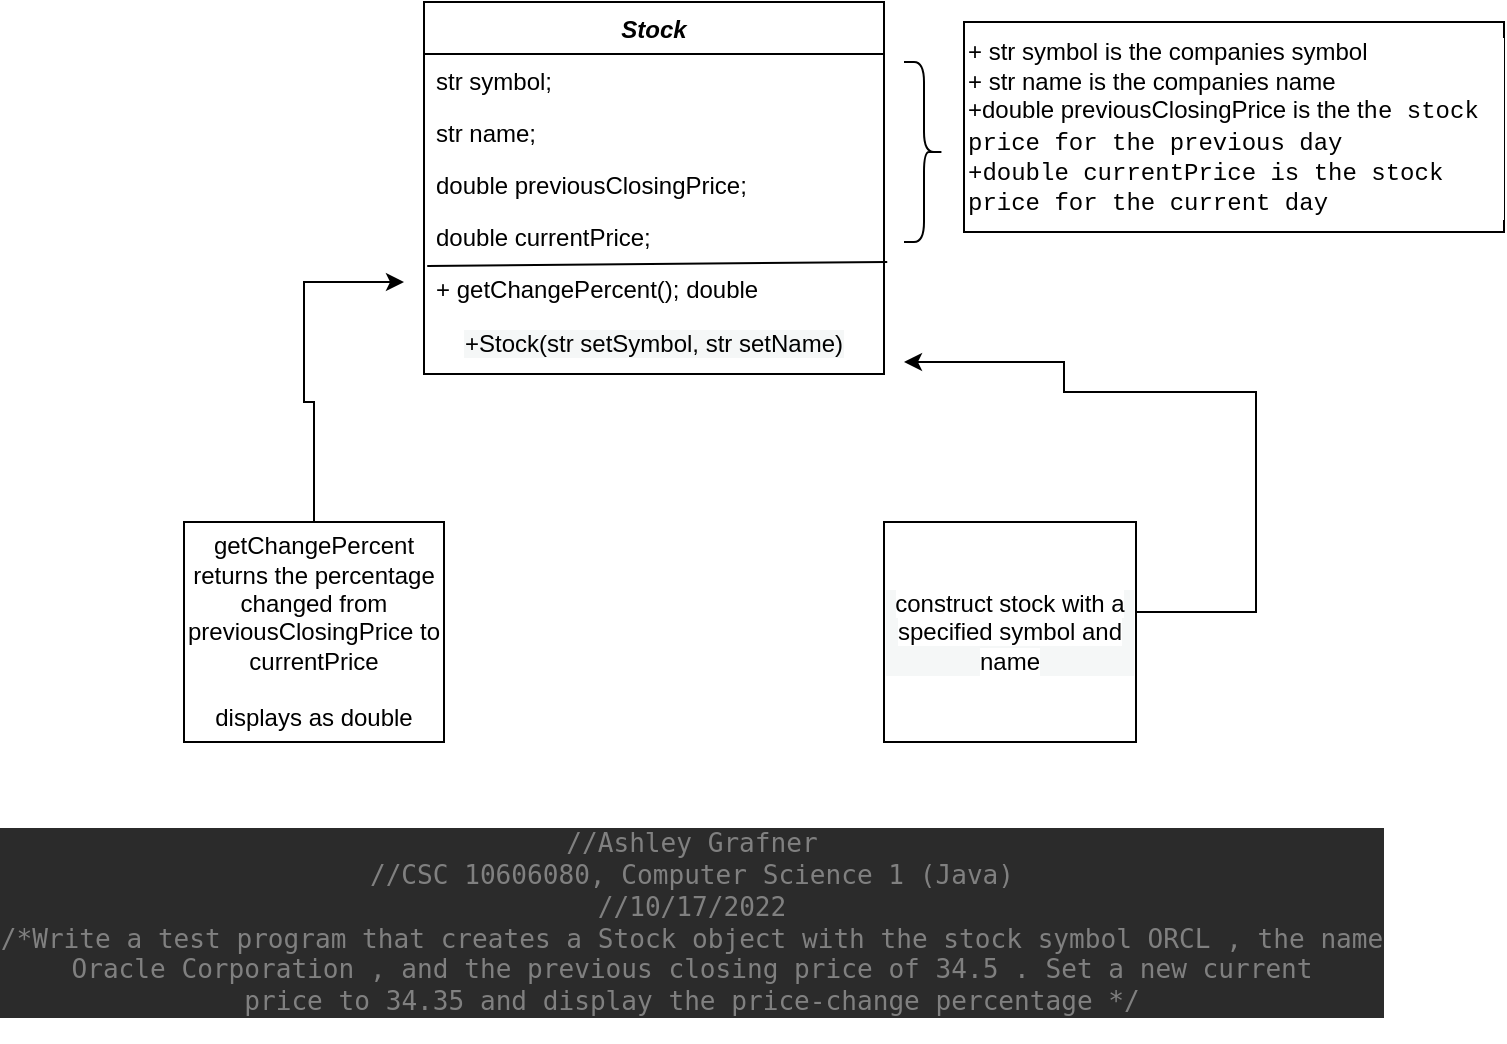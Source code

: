 <mxfile version="20.4.1" type="github">
  <diagram id="C5RBs43oDa-KdzZeNtuy" name="Page-1">
    <mxGraphModel dx="1422" dy="762" grid="1" gridSize="10" guides="1" tooltips="1" connect="1" arrows="1" fold="1" page="1" pageScale="1" pageWidth="827" pageHeight="1169" math="0" shadow="0">
      <root>
        <mxCell id="WIyWlLk6GJQsqaUBKTNV-0" />
        <mxCell id="WIyWlLk6GJQsqaUBKTNV-1" parent="WIyWlLk6GJQsqaUBKTNV-0" />
        <mxCell id="zkfFHV4jXpPFQw0GAbJ--0" value="Stock" style="swimlane;fontStyle=3;align=center;verticalAlign=top;childLayout=stackLayout;horizontal=1;startSize=26;horizontalStack=0;resizeParent=1;resizeLast=0;collapsible=1;marginBottom=0;rounded=0;shadow=0;strokeWidth=1;" parent="WIyWlLk6GJQsqaUBKTNV-1" vertex="1">
          <mxGeometry x="280" y="120" width="230" height="186" as="geometry">
            <mxRectangle x="230" y="140" width="160" height="26" as="alternateBounds" />
          </mxGeometry>
        </mxCell>
        <mxCell id="zkfFHV4jXpPFQw0GAbJ--3" value="str symbol; &#xa;" style="text;align=left;verticalAlign=top;spacingLeft=4;spacingRight=4;overflow=hidden;rotatable=0;points=[[0,0.5],[1,0.5]];portConstraint=eastwest;rounded=0;shadow=0;html=0;" parent="zkfFHV4jXpPFQw0GAbJ--0" vertex="1">
          <mxGeometry y="26" width="230" height="26" as="geometry" />
        </mxCell>
        <mxCell id="zkfFHV4jXpPFQw0GAbJ--8" value="str name; " style="text;align=left;verticalAlign=top;spacingLeft=4;spacingRight=4;overflow=hidden;rotatable=0;points=[[0,0.5],[1,0.5]];portConstraint=eastwest;rounded=0;shadow=0;html=0;" parent="zkfFHV4jXpPFQw0GAbJ--0" vertex="1">
          <mxGeometry y="52" width="230" height="26" as="geometry" />
        </mxCell>
        <mxCell id="zkfFHV4jXpPFQw0GAbJ--11" value="double previousClosingPrice;" style="text;align=left;verticalAlign=top;spacingLeft=4;spacingRight=4;overflow=hidden;rotatable=0;points=[[0,0.5],[1,0.5]];portConstraint=eastwest;" parent="zkfFHV4jXpPFQw0GAbJ--0" vertex="1">
          <mxGeometry y="78" width="230" height="26" as="geometry" />
        </mxCell>
        <mxCell id="zkfFHV4jXpPFQw0GAbJ--7" value="double currentPrice;" style="text;align=left;verticalAlign=top;spacingLeft=4;spacingRight=4;overflow=hidden;rotatable=0;points=[[0,0.5],[1,0.5]];portConstraint=eastwest;" parent="zkfFHV4jXpPFQw0GAbJ--0" vertex="1">
          <mxGeometry y="104" width="230" height="26" as="geometry" />
        </mxCell>
        <mxCell id="CVuEDkvlk7afERo4JCGG-7" value="" style="endArrow=none;html=1;rounded=0;exitX=0.007;exitY=1.077;exitDx=0;exitDy=0;exitPerimeter=0;entryX=1.007;entryY=1;entryDx=0;entryDy=0;entryPerimeter=0;" edge="1" parent="zkfFHV4jXpPFQw0GAbJ--0" source="zkfFHV4jXpPFQw0GAbJ--7" target="zkfFHV4jXpPFQw0GAbJ--7">
          <mxGeometry width="50" height="50" relative="1" as="geometry">
            <mxPoint x="80" y="200" as="sourcePoint" />
            <mxPoint x="130" y="150" as="targetPoint" />
          </mxGeometry>
        </mxCell>
        <mxCell id="zkfFHV4jXpPFQw0GAbJ--18" value="+ getChangePercent(); double " style="text;align=left;verticalAlign=top;spacingLeft=4;spacingRight=4;overflow=hidden;rotatable=0;points=[[0,0.5],[1,0.5]];portConstraint=eastwest;" parent="zkfFHV4jXpPFQw0GAbJ--0" vertex="1">
          <mxGeometry y="130" width="230" height="26" as="geometry" />
        </mxCell>
        <mxCell id="CVuEDkvlk7afERo4JCGG-16" value="&lt;span style=&quot;text-align: start; background-color: rgb(245, 247, 247);&quot;&gt;+Stock(str setSymbol, str setName)&lt;/span&gt;" style="text;html=1;strokeColor=none;fillColor=none;align=center;verticalAlign=middle;whiteSpace=wrap;rounded=0;" vertex="1" parent="zkfFHV4jXpPFQw0GAbJ--0">
          <mxGeometry y="156" width="230" height="30" as="geometry" />
        </mxCell>
        <mxCell id="CVuEDkvlk7afERo4JCGG-22" style="edgeStyle=orthogonalEdgeStyle;rounded=0;orthogonalLoop=1;jettySize=auto;html=1;fontFamily=Helvetica;fontColor=#000000;" edge="1" parent="WIyWlLk6GJQsqaUBKTNV-1" source="CVuEDkvlk7afERo4JCGG-8">
          <mxGeometry relative="1" as="geometry">
            <mxPoint x="270" y="260" as="targetPoint" />
            <Array as="points">
              <mxPoint x="225" y="320" />
              <mxPoint x="220" y="320" />
              <mxPoint x="220" y="260" />
            </Array>
          </mxGeometry>
        </mxCell>
        <mxCell id="CVuEDkvlk7afERo4JCGG-8" value="getChangePercent returns the percentage changed from previousClosingPrice to currentPrice&lt;br&gt;&lt;br&gt;displays as double" style="rounded=0;whiteSpace=wrap;html=1;" vertex="1" parent="WIyWlLk6GJQsqaUBKTNV-1">
          <mxGeometry x="160" y="380" width="130" height="110" as="geometry" />
        </mxCell>
        <mxCell id="CVuEDkvlk7afERo4JCGG-18" style="edgeStyle=orthogonalEdgeStyle;rounded=0;orthogonalLoop=1;jettySize=auto;html=1;exitX=1;exitY=0.5;exitDx=0;exitDy=0;fontColor=#000000;" edge="1" parent="WIyWlLk6GJQsqaUBKTNV-1" source="CVuEDkvlk7afERo4JCGG-17">
          <mxGeometry relative="1" as="geometry">
            <mxPoint x="520" y="300" as="targetPoint" />
            <Array as="points">
              <mxPoint x="696" y="425" />
              <mxPoint x="696" y="315" />
              <mxPoint x="600" y="315" />
              <mxPoint x="600" y="300" />
              <mxPoint x="520" y="300" />
            </Array>
          </mxGeometry>
        </mxCell>
        <mxCell id="CVuEDkvlk7afERo4JCGG-17" value="&lt;span style=&quot;background-color: rgb(255, 255, 255);&quot;&gt;construct&amp;nbsp;&lt;span style=&quot;text-align: start;&quot;&gt;stock with a specified symbol and name&lt;/span&gt;&lt;/span&gt;" style="rounded=0;whiteSpace=wrap;html=1;labelBackgroundColor=#F5F7F7;fontColor=#000000;" vertex="1" parent="WIyWlLk6GJQsqaUBKTNV-1">
          <mxGeometry x="510" y="380" width="126" height="110" as="geometry" />
        </mxCell>
        <mxCell id="CVuEDkvlk7afERo4JCGG-24" value="" style="shape=curlyBracket;whiteSpace=wrap;html=1;rounded=1;flipH=1;labelBackgroundColor=#FFFFFF;fontFamily=Helvetica;fontColor=#000000;" vertex="1" parent="WIyWlLk6GJQsqaUBKTNV-1">
          <mxGeometry x="520" y="150" width="20" height="90" as="geometry" />
        </mxCell>
        <mxCell id="CVuEDkvlk7afERo4JCGG-25" value="+ str symbol is the companies symbol&lt;br&gt;+ str name is the companies name&lt;br&gt;+double previousClosingPrice is th&lt;span style=&quot;background-color: rgb(255, 255, 255);&quot;&gt;e t&lt;span style=&quot;font-family: ui-monospace, SFMono-Regular, &amp;quot;SF Mono&amp;quot;, Menlo, Consolas, &amp;quot;Liberation Mono&amp;quot;, monospace;&quot;&gt;he stock price for the previous day&lt;br&gt;+double currentPrice is the stock price for the current day&lt;br&gt;&lt;/span&gt;&lt;/span&gt;" style="rounded=0;whiteSpace=wrap;html=1;labelBackgroundColor=#FFFFFF;fontFamily=Helvetica;fontColor=#000000;align=left;" vertex="1" parent="WIyWlLk6GJQsqaUBKTNV-1">
          <mxGeometry x="550" y="130" width="270" height="105" as="geometry" />
        </mxCell>
        <mxCell id="CVuEDkvlk7afERo4JCGG-28" value="&lt;pre style=&quot;background-color:#2b2b2b;color:#a9b7c6;font-family:&#39;JetBrains Mono&#39;,monospace;font-size:9.8pt;&quot;&gt;&lt;span style=&quot;color:#808080;&quot;&gt;//Ashley Grafner&lt;br&gt;&lt;/span&gt;&lt;span style=&quot;color:#808080;&quot;&gt;//CSC 10606080, Computer Science 1 (Java)&lt;br&gt;&lt;/span&gt;&lt;span style=&quot;color:#808080;&quot;&gt;//10/17/2022&lt;br&gt;&lt;/span&gt;&lt;span style=&quot;color:#808080;&quot;&gt;/*Write a test program that creates a Stock object with the stock symbol ORCL , the name&lt;br&gt;&lt;/span&gt;&lt;span style=&quot;color:#808080;&quot;&gt;Oracle Corporation , and the previous closing price of 34.5 . Set a new current&lt;br&gt;&lt;/span&gt;&lt;span style=&quot;color:#808080;&quot;&gt;price to 34.35 and display the price-change percentage */&lt;/span&gt;&lt;/pre&gt;" style="rounded=0;whiteSpace=wrap;html=1;labelBackgroundColor=#FFFFFF;fontFamily=Helvetica;fontColor=#000000;" vertex="1" parent="WIyWlLk6GJQsqaUBKTNV-1">
          <mxGeometry x="184" y="550" width="460" height="60" as="geometry" />
        </mxCell>
      </root>
    </mxGraphModel>
  </diagram>
</mxfile>

